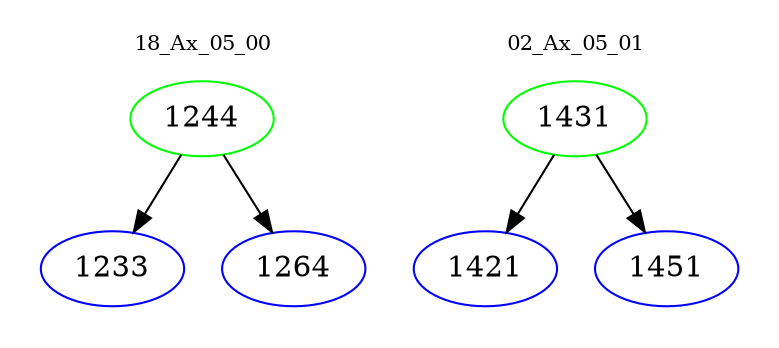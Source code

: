 digraph{
subgraph cluster_0 {
color = white
label = "18_Ax_05_00";
fontsize=10;
T0_1244 [label="1244", color="green"]
T0_1244 -> T0_1233 [color="black"]
T0_1233 [label="1233", color="blue"]
T0_1244 -> T0_1264 [color="black"]
T0_1264 [label="1264", color="blue"]
}
subgraph cluster_1 {
color = white
label = "02_Ax_05_01";
fontsize=10;
T1_1431 [label="1431", color="green"]
T1_1431 -> T1_1421 [color="black"]
T1_1421 [label="1421", color="blue"]
T1_1431 -> T1_1451 [color="black"]
T1_1451 [label="1451", color="blue"]
}
}
